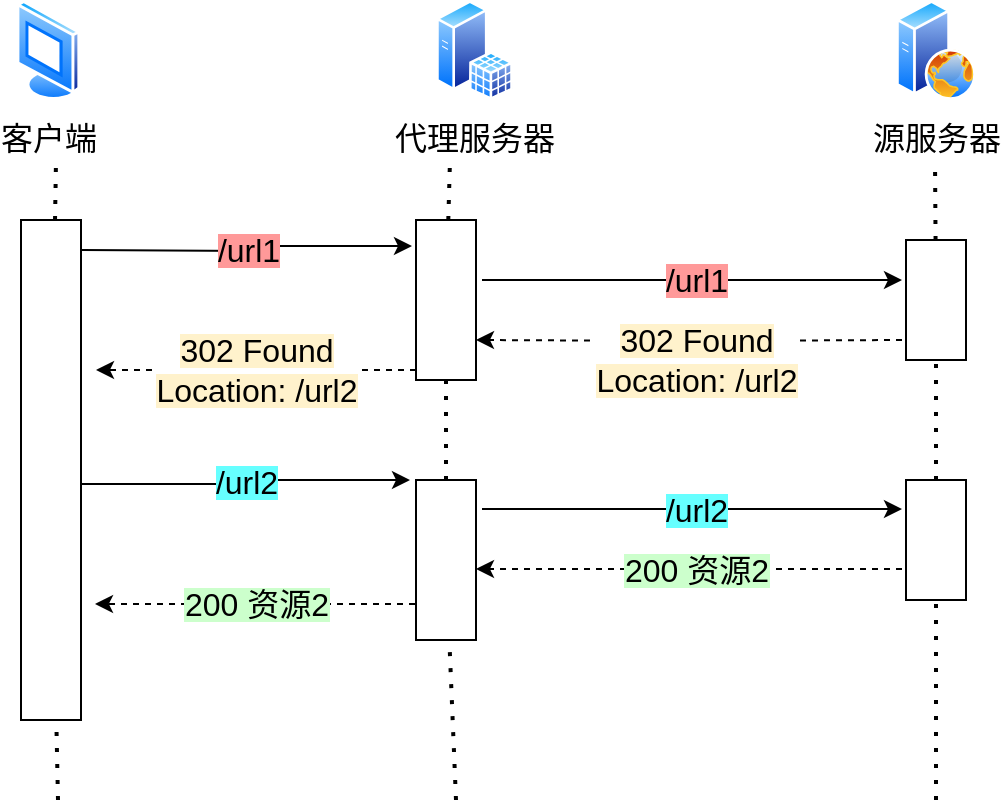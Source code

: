 <mxfile version="14.4.2" type="github">
  <diagram id="hM9aYXaQEClz2jJJSce-" name="第 1 页">
    <mxGraphModel dx="830" dy="541" grid="1" gridSize="10" guides="1" tooltips="1" connect="1" arrows="1" fold="1" page="1" pageScale="1" pageWidth="827" pageHeight="1169" math="0" shadow="0">
      <root>
        <mxCell id="0" />
        <mxCell id="1" parent="0" />
        <mxCell id="2r2tp-h4E-3u3or10jwt-32" value="" style="endArrow=none;dashed=1;html=1;dashPattern=1 3;strokeWidth=2;fontSize=16;" edge="1" parent="1" source="2r2tp-h4E-3u3or10jwt-29" target="2r2tp-h4E-3u3or10jwt-16">
          <mxGeometry width="50" height="50" relative="1" as="geometry">
            <mxPoint x="360" y="600" as="sourcePoint" />
            <mxPoint x="357" y="280" as="targetPoint" />
          </mxGeometry>
        </mxCell>
        <mxCell id="2r2tp-h4E-3u3or10jwt-30" value="" style="endArrow=none;dashed=1;html=1;dashPattern=1 3;strokeWidth=2;fontSize=16;" edge="1" parent="1" source="2r2tp-h4E-3u3or10jwt-16">
          <mxGeometry width="50" height="50" relative="1" as="geometry">
            <mxPoint x="360" y="600" as="sourcePoint" />
            <mxPoint x="357" y="280" as="targetPoint" />
          </mxGeometry>
        </mxCell>
        <mxCell id="2r2tp-h4E-3u3or10jwt-2" value="源服务器" style="aspect=fixed;perimeter=ellipsePerimeter;html=1;align=center;shadow=0;dashed=0;spacingTop=3;image;image=img/lib/active_directory/web_server.svg;fontSize=16;" vertex="1" parent="1">
          <mxGeometry x="580" y="200" width="40" height="50" as="geometry" />
        </mxCell>
        <mxCell id="2r2tp-h4E-3u3or10jwt-3" value="代理服务器" style="aspect=fixed;perimeter=ellipsePerimeter;html=1;align=center;shadow=0;dashed=0;spacingTop=3;image;image=img/lib/active_directory/sql_server.svg;fontSize=16;" vertex="1" parent="1">
          <mxGeometry x="350" y="200" width="38.5" height="50" as="geometry" />
        </mxCell>
        <mxCell id="2r2tp-h4E-3u3or10jwt-4" value="客户端" style="aspect=fixed;perimeter=ellipsePerimeter;html=1;align=center;shadow=0;dashed=0;spacingTop=3;image;image=img/lib/active_directory/vista_terminal.svg;fontSize=16;" vertex="1" parent="1">
          <mxGeometry x="140" y="200" width="32.5" height="50" as="geometry" />
        </mxCell>
        <mxCell id="2r2tp-h4E-3u3or10jwt-6" value="" style="endArrow=none;dashed=1;html=1;dashPattern=1 3;strokeWidth=2;fontSize=16;" edge="1" parent="1" source="2r2tp-h4E-3u3or10jwt-10">
          <mxGeometry width="50" height="50" relative="1" as="geometry">
            <mxPoint x="160" y="490" as="sourcePoint" />
            <mxPoint x="160" y="280" as="targetPoint" />
          </mxGeometry>
        </mxCell>
        <mxCell id="2r2tp-h4E-3u3or10jwt-8" value="" style="endArrow=none;dashed=1;html=1;dashPattern=1 3;strokeWidth=2;fontSize=16;" edge="1" parent="1" source="2r2tp-h4E-3u3or10jwt-21">
          <mxGeometry width="50" height="50" relative="1" as="geometry">
            <mxPoint x="599.5" y="490" as="sourcePoint" />
            <mxPoint x="599.5" y="280" as="targetPoint" />
          </mxGeometry>
        </mxCell>
        <mxCell id="2r2tp-h4E-3u3or10jwt-20" value="&lt;span style=&quot;background-color: rgb(255 , 153 , 153)&quot;&gt;/url1&lt;/span&gt;" style="edgeStyle=orthogonalEdgeStyle;rounded=0;orthogonalLoop=1;jettySize=auto;html=1;entryX=-0.067;entryY=0.163;entryDx=0;entryDy=0;fontSize=16;entryPerimeter=0;" edge="1" parent="1" target="2r2tp-h4E-3u3or10jwt-16">
          <mxGeometry relative="1" as="geometry">
            <mxPoint x="173" y="325" as="sourcePoint" />
          </mxGeometry>
        </mxCell>
        <mxCell id="2r2tp-h4E-3u3or10jwt-10" value="" style="rounded=0;whiteSpace=wrap;html=1;fontSize=16;" vertex="1" parent="1">
          <mxGeometry x="142.5" y="310" width="30" height="250" as="geometry" />
        </mxCell>
        <mxCell id="2r2tp-h4E-3u3or10jwt-15" value="" style="endArrow=none;dashed=1;html=1;dashPattern=1 3;strokeWidth=2;fontSize=16;" edge="1" parent="1" target="2r2tp-h4E-3u3or10jwt-10">
          <mxGeometry width="50" height="50" relative="1" as="geometry">
            <mxPoint x="161" y="600" as="sourcePoint" />
            <mxPoint x="160" y="280" as="targetPoint" />
          </mxGeometry>
        </mxCell>
        <mxCell id="2r2tp-h4E-3u3or10jwt-24" value="&lt;span style=&quot;background-color: rgb(255 , 153 , 153)&quot;&gt;/url1&lt;/span&gt;" style="edgeStyle=orthogonalEdgeStyle;rounded=0;orthogonalLoop=1;jettySize=auto;html=1;fontSize=16;" edge="1" parent="1">
          <mxGeometry x="0.019" relative="1" as="geometry">
            <mxPoint x="583" y="340" as="targetPoint" />
            <mxPoint x="373" y="340" as="sourcePoint" />
            <Array as="points">
              <mxPoint x="523" y="340" />
              <mxPoint x="523" y="340" />
            </Array>
            <mxPoint as="offset" />
          </mxGeometry>
        </mxCell>
        <mxCell id="2r2tp-h4E-3u3or10jwt-28" value="&lt;span style=&quot;background-color: rgb(255 , 242 , 204)&quot;&gt;302 Found&lt;br&gt;Location: /url2&lt;/span&gt;" style="edgeStyle=orthogonalEdgeStyle;rounded=0;orthogonalLoop=1;jettySize=auto;html=1;fontSize=16;dashed=1;" edge="1" parent="1">
          <mxGeometry relative="1" as="geometry">
            <mxPoint x="180" y="385" as="targetPoint" />
            <mxPoint x="340" y="385" as="sourcePoint" />
            <Array as="points">
              <mxPoint x="338" y="385" />
            </Array>
          </mxGeometry>
        </mxCell>
        <mxCell id="2r2tp-h4E-3u3or10jwt-19" value="" style="endArrow=none;dashed=1;html=1;dashPattern=1 3;strokeWidth=2;fontSize=16;" edge="1" parent="1">
          <mxGeometry width="50" height="50" relative="1" as="geometry">
            <mxPoint x="360" y="490" as="sourcePoint" />
            <mxPoint x="358.75" y="480" as="targetPoint" />
          </mxGeometry>
        </mxCell>
        <mxCell id="2r2tp-h4E-3u3or10jwt-25" value="&lt;span style=&quot;background-color: rgb(255 , 242 , 204)&quot;&gt;302 Found&lt;br&gt;Location: /url2&lt;/span&gt;" style="edgeStyle=orthogonalEdgeStyle;rounded=0;orthogonalLoop=1;jettySize=auto;html=1;entryX=1;entryY=0.75;entryDx=0;entryDy=0;fontSize=16;dashed=1;" edge="1" parent="1" target="2r2tp-h4E-3u3or10jwt-16">
          <mxGeometry x="-0.033" y="10" relative="1" as="geometry">
            <mxPoint x="583" y="370" as="sourcePoint" />
            <mxPoint as="offset" />
          </mxGeometry>
        </mxCell>
        <mxCell id="2r2tp-h4E-3u3or10jwt-21" value="" style="rounded=0;whiteSpace=wrap;html=1;fontSize=16;" vertex="1" parent="1">
          <mxGeometry x="585" y="320" width="30" height="60" as="geometry" />
        </mxCell>
        <mxCell id="2r2tp-h4E-3u3or10jwt-22" value="" style="endArrow=none;dashed=1;html=1;dashPattern=1 3;strokeWidth=2;fontSize=16;" edge="1" parent="1" source="2r2tp-h4E-3u3or10jwt-31" target="2r2tp-h4E-3u3or10jwt-21">
          <mxGeometry width="50" height="50" relative="1" as="geometry">
            <mxPoint x="600" y="600" as="sourcePoint" />
            <mxPoint x="599.5" y="280" as="targetPoint" />
          </mxGeometry>
        </mxCell>
        <mxCell id="2r2tp-h4E-3u3or10jwt-16" value="" style="rounded=0;whiteSpace=wrap;html=1;fontSize=16;" vertex="1" parent="1">
          <mxGeometry x="340" y="310" width="30" height="80" as="geometry" />
        </mxCell>
        <mxCell id="2r2tp-h4E-3u3or10jwt-29" value="" style="rounded=0;whiteSpace=wrap;html=1;fontSize=16;" vertex="1" parent="1">
          <mxGeometry x="340" y="440" width="30" height="80" as="geometry" />
        </mxCell>
        <mxCell id="2r2tp-h4E-3u3or10jwt-33" value="" style="endArrow=none;dashed=1;html=1;dashPattern=1 3;strokeWidth=2;fontSize=16;" edge="1" parent="1" target="2r2tp-h4E-3u3or10jwt-29">
          <mxGeometry width="50" height="50" relative="1" as="geometry">
            <mxPoint x="360" y="600" as="sourcePoint" />
            <mxPoint x="355.8" y="390" as="targetPoint" />
          </mxGeometry>
        </mxCell>
        <mxCell id="2r2tp-h4E-3u3or10jwt-31" value="" style="rounded=0;whiteSpace=wrap;html=1;fontSize=16;" vertex="1" parent="1">
          <mxGeometry x="585" y="440" width="30" height="60" as="geometry" />
        </mxCell>
        <mxCell id="2r2tp-h4E-3u3or10jwt-34" value="" style="endArrow=none;dashed=1;html=1;dashPattern=1 3;strokeWidth=2;fontSize=16;" edge="1" parent="1" target="2r2tp-h4E-3u3or10jwt-31">
          <mxGeometry width="50" height="50" relative="1" as="geometry">
            <mxPoint x="600" y="600" as="sourcePoint" />
            <mxPoint x="600" y="380" as="targetPoint" />
          </mxGeometry>
        </mxCell>
        <mxCell id="2r2tp-h4E-3u3or10jwt-35" value="&lt;span style=&quot;background-color: rgb(102 , 255 , 255)&quot;&gt;/url2&lt;/span&gt;" style="edgeStyle=orthogonalEdgeStyle;rounded=0;orthogonalLoop=1;jettySize=auto;html=1;fontSize=16;" edge="1" parent="1">
          <mxGeometry relative="1" as="geometry">
            <mxPoint x="172.5" y="441.96" as="sourcePoint" />
            <mxPoint x="337" y="440" as="targetPoint" />
            <Array as="points">
              <mxPoint x="255" y="442" />
              <mxPoint x="255" y="440" />
            </Array>
          </mxGeometry>
        </mxCell>
        <mxCell id="2r2tp-h4E-3u3or10jwt-36" value="&lt;span style=&quot;background-color: rgb(204 , 255 , 204)&quot;&gt;200 资源2&lt;/span&gt;" style="edgeStyle=orthogonalEdgeStyle;rounded=0;orthogonalLoop=1;jettySize=auto;html=1;fontSize=16;dashed=1;" edge="1" parent="1">
          <mxGeometry relative="1" as="geometry">
            <mxPoint x="179.5" y="501.96" as="targetPoint" />
            <mxPoint x="339.5" y="501.96" as="sourcePoint" />
            <Array as="points">
              <mxPoint x="337.5" y="501.96" />
            </Array>
          </mxGeometry>
        </mxCell>
        <mxCell id="2r2tp-h4E-3u3or10jwt-37" value="&lt;span style=&quot;background-color: rgb(102 , 255 , 255)&quot;&gt;/url2&lt;/span&gt;" style="edgeStyle=orthogonalEdgeStyle;rounded=0;orthogonalLoop=1;jettySize=auto;html=1;fontSize=16;" edge="1" parent="1">
          <mxGeometry x="0.019" relative="1" as="geometry">
            <mxPoint x="583" y="454.5" as="targetPoint" />
            <mxPoint x="373" y="454.5" as="sourcePoint" />
            <Array as="points">
              <mxPoint x="523" y="454.5" />
              <mxPoint x="523" y="454.5" />
            </Array>
            <mxPoint as="offset" />
          </mxGeometry>
        </mxCell>
        <mxCell id="2r2tp-h4E-3u3or10jwt-38" value="&lt;span style=&quot;background-color: rgb(204 , 255 , 204)&quot;&gt;200 资源2&lt;/span&gt;" style="edgeStyle=orthogonalEdgeStyle;rounded=0;orthogonalLoop=1;jettySize=auto;html=1;entryX=1;entryY=0.75;entryDx=0;entryDy=0;fontSize=16;dashed=1;" edge="1" parent="1">
          <mxGeometry x="-0.033" relative="1" as="geometry">
            <mxPoint x="583" y="484.5" as="sourcePoint" />
            <mxPoint x="370" y="484.5" as="targetPoint" />
            <mxPoint as="offset" />
          </mxGeometry>
        </mxCell>
      </root>
    </mxGraphModel>
  </diagram>
</mxfile>
